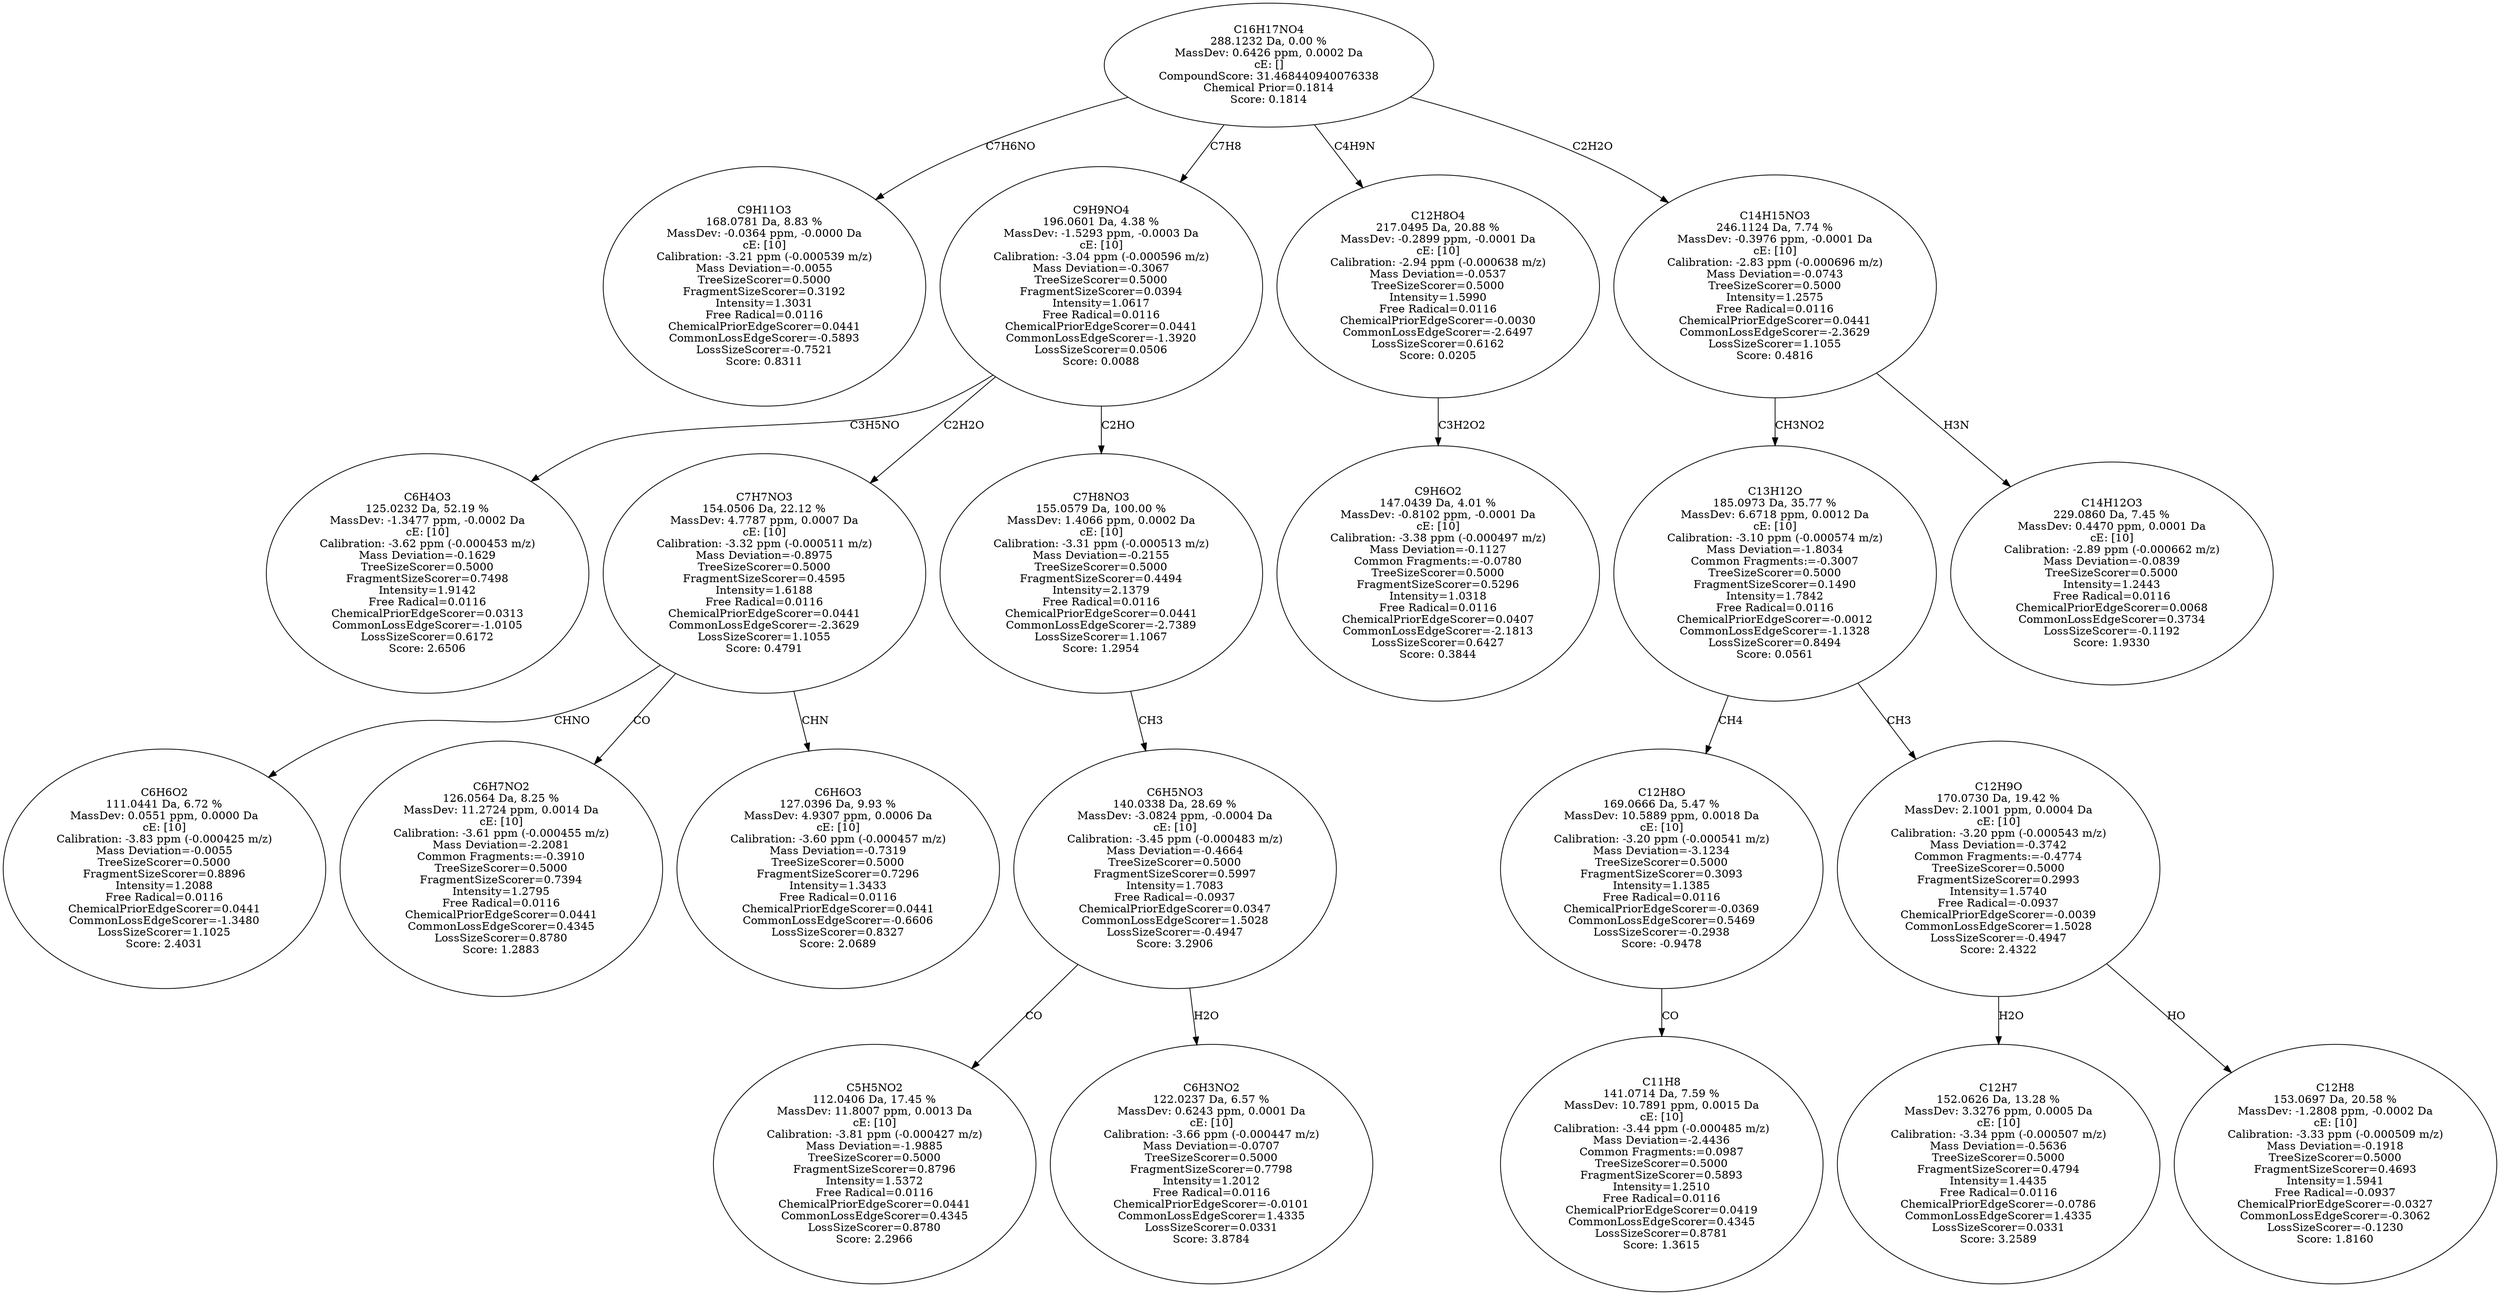 strict digraph {
v1 [label="C9H11O3\n168.0781 Da, 8.83 %\nMassDev: -0.0364 ppm, -0.0000 Da\ncE: [10]\nCalibration: -3.21 ppm (-0.000539 m/z)\nMass Deviation=-0.0055\nTreeSizeScorer=0.5000\nFragmentSizeScorer=0.3192\nIntensity=1.3031\nFree Radical=0.0116\nChemicalPriorEdgeScorer=0.0441\nCommonLossEdgeScorer=-0.5893\nLossSizeScorer=-0.7521\nScore: 0.8311"];
v2 [label="C6H4O3\n125.0232 Da, 52.19 %\nMassDev: -1.3477 ppm, -0.0002 Da\ncE: [10]\nCalibration: -3.62 ppm (-0.000453 m/z)\nMass Deviation=-0.1629\nTreeSizeScorer=0.5000\nFragmentSizeScorer=0.7498\nIntensity=1.9142\nFree Radical=0.0116\nChemicalPriorEdgeScorer=0.0313\nCommonLossEdgeScorer=-1.0105\nLossSizeScorer=0.6172\nScore: 2.6506"];
v3 [label="C6H6O2\n111.0441 Da, 6.72 %\nMassDev: 0.0551 ppm, 0.0000 Da\ncE: [10]\nCalibration: -3.83 ppm (-0.000425 m/z)\nMass Deviation=-0.0055\nTreeSizeScorer=0.5000\nFragmentSizeScorer=0.8896\nIntensity=1.2088\nFree Radical=0.0116\nChemicalPriorEdgeScorer=0.0441\nCommonLossEdgeScorer=-1.3480\nLossSizeScorer=1.1025\nScore: 2.4031"];
v4 [label="C6H7NO2\n126.0564 Da, 8.25 %\nMassDev: 11.2724 ppm, 0.0014 Da\ncE: [10]\nCalibration: -3.61 ppm (-0.000455 m/z)\nMass Deviation=-2.2081\nCommon Fragments:=-0.3910\nTreeSizeScorer=0.5000\nFragmentSizeScorer=0.7394\nIntensity=1.2795\nFree Radical=0.0116\nChemicalPriorEdgeScorer=0.0441\nCommonLossEdgeScorer=0.4345\nLossSizeScorer=0.8780\nScore: 1.2883"];
v5 [label="C6H6O3\n127.0396 Da, 9.93 %\nMassDev: 4.9307 ppm, 0.0006 Da\ncE: [10]\nCalibration: -3.60 ppm (-0.000457 m/z)\nMass Deviation=-0.7319\nTreeSizeScorer=0.5000\nFragmentSizeScorer=0.7296\nIntensity=1.3433\nFree Radical=0.0116\nChemicalPriorEdgeScorer=0.0441\nCommonLossEdgeScorer=-0.6606\nLossSizeScorer=0.8327\nScore: 2.0689"];
v6 [label="C7H7NO3\n154.0506 Da, 22.12 %\nMassDev: 4.7787 ppm, 0.0007 Da\ncE: [10]\nCalibration: -3.32 ppm (-0.000511 m/z)\nMass Deviation=-0.8975\nTreeSizeScorer=0.5000\nFragmentSizeScorer=0.4595\nIntensity=1.6188\nFree Radical=0.0116\nChemicalPriorEdgeScorer=0.0441\nCommonLossEdgeScorer=-2.3629\nLossSizeScorer=1.1055\nScore: 0.4791"];
v7 [label="C5H5NO2\n112.0406 Da, 17.45 %\nMassDev: 11.8007 ppm, 0.0013 Da\ncE: [10]\nCalibration: -3.81 ppm (-0.000427 m/z)\nMass Deviation=-1.9885\nTreeSizeScorer=0.5000\nFragmentSizeScorer=0.8796\nIntensity=1.5372\nFree Radical=0.0116\nChemicalPriorEdgeScorer=0.0441\nCommonLossEdgeScorer=0.4345\nLossSizeScorer=0.8780\nScore: 2.2966"];
v8 [label="C6H3NO2\n122.0237 Da, 6.57 %\nMassDev: 0.6243 ppm, 0.0001 Da\ncE: [10]\nCalibration: -3.66 ppm (-0.000447 m/z)\nMass Deviation=-0.0707\nTreeSizeScorer=0.5000\nFragmentSizeScorer=0.7798\nIntensity=1.2012\nFree Radical=0.0116\nChemicalPriorEdgeScorer=-0.0101\nCommonLossEdgeScorer=1.4335\nLossSizeScorer=0.0331\nScore: 3.8784"];
v9 [label="C6H5NO3\n140.0338 Da, 28.69 %\nMassDev: -3.0824 ppm, -0.0004 Da\ncE: [10]\nCalibration: -3.45 ppm (-0.000483 m/z)\nMass Deviation=-0.4664\nTreeSizeScorer=0.5000\nFragmentSizeScorer=0.5997\nIntensity=1.7083\nFree Radical=-0.0937\nChemicalPriorEdgeScorer=0.0347\nCommonLossEdgeScorer=1.5028\nLossSizeScorer=-0.4947\nScore: 3.2906"];
v10 [label="C7H8NO3\n155.0579 Da, 100.00 %\nMassDev: 1.4066 ppm, 0.0002 Da\ncE: [10]\nCalibration: -3.31 ppm (-0.000513 m/z)\nMass Deviation=-0.2155\nTreeSizeScorer=0.5000\nFragmentSizeScorer=0.4494\nIntensity=2.1379\nFree Radical=0.0116\nChemicalPriorEdgeScorer=0.0441\nCommonLossEdgeScorer=-2.7389\nLossSizeScorer=1.1067\nScore: 1.2954"];
v11 [label="C9H9NO4\n196.0601 Da, 4.38 %\nMassDev: -1.5293 ppm, -0.0003 Da\ncE: [10]\nCalibration: -3.04 ppm (-0.000596 m/z)\nMass Deviation=-0.3067\nTreeSizeScorer=0.5000\nFragmentSizeScorer=0.0394\nIntensity=1.0617\nFree Radical=0.0116\nChemicalPriorEdgeScorer=0.0441\nCommonLossEdgeScorer=-1.3920\nLossSizeScorer=0.0506\nScore: 0.0088"];
v12 [label="C9H6O2\n147.0439 Da, 4.01 %\nMassDev: -0.8102 ppm, -0.0001 Da\ncE: [10]\nCalibration: -3.38 ppm (-0.000497 m/z)\nMass Deviation=-0.1127\nCommon Fragments:=-0.0780\nTreeSizeScorer=0.5000\nFragmentSizeScorer=0.5296\nIntensity=1.0318\nFree Radical=0.0116\nChemicalPriorEdgeScorer=0.0407\nCommonLossEdgeScorer=-2.1813\nLossSizeScorer=0.6427\nScore: 0.3844"];
v13 [label="C12H8O4\n217.0495 Da, 20.88 %\nMassDev: -0.2899 ppm, -0.0001 Da\ncE: [10]\nCalibration: -2.94 ppm (-0.000638 m/z)\nMass Deviation=-0.0537\nTreeSizeScorer=0.5000\nIntensity=1.5990\nFree Radical=0.0116\nChemicalPriorEdgeScorer=-0.0030\nCommonLossEdgeScorer=-2.6497\nLossSizeScorer=0.6162\nScore: 0.0205"];
v14 [label="C11H8\n141.0714 Da, 7.59 %\nMassDev: 10.7891 ppm, 0.0015 Da\ncE: [10]\nCalibration: -3.44 ppm (-0.000485 m/z)\nMass Deviation=-2.4436\nCommon Fragments:=0.0987\nTreeSizeScorer=0.5000\nFragmentSizeScorer=0.5893\nIntensity=1.2510\nFree Radical=0.0116\nChemicalPriorEdgeScorer=0.0419\nCommonLossEdgeScorer=0.4345\nLossSizeScorer=0.8781\nScore: 1.3615"];
v15 [label="C12H8O\n169.0666 Da, 5.47 %\nMassDev: 10.5889 ppm, 0.0018 Da\ncE: [10]\nCalibration: -3.20 ppm (-0.000541 m/z)\nMass Deviation=-3.1234\nTreeSizeScorer=0.5000\nFragmentSizeScorer=0.3093\nIntensity=1.1385\nFree Radical=0.0116\nChemicalPriorEdgeScorer=-0.0369\nCommonLossEdgeScorer=0.5469\nLossSizeScorer=-0.2938\nScore: -0.9478"];
v16 [label="C12H7\n152.0626 Da, 13.28 %\nMassDev: 3.3276 ppm, 0.0005 Da\ncE: [10]\nCalibration: -3.34 ppm (-0.000507 m/z)\nMass Deviation=-0.5636\nTreeSizeScorer=0.5000\nFragmentSizeScorer=0.4794\nIntensity=1.4435\nFree Radical=0.0116\nChemicalPriorEdgeScorer=-0.0786\nCommonLossEdgeScorer=1.4335\nLossSizeScorer=0.0331\nScore: 3.2589"];
v17 [label="C12H8\n153.0697 Da, 20.58 %\nMassDev: -1.2808 ppm, -0.0002 Da\ncE: [10]\nCalibration: -3.33 ppm (-0.000509 m/z)\nMass Deviation=-0.1918\nTreeSizeScorer=0.5000\nFragmentSizeScorer=0.4693\nIntensity=1.5941\nFree Radical=-0.0937\nChemicalPriorEdgeScorer=-0.0327\nCommonLossEdgeScorer=-0.3062\nLossSizeScorer=-0.1230\nScore: 1.8160"];
v18 [label="C12H9O\n170.0730 Da, 19.42 %\nMassDev: 2.1001 ppm, 0.0004 Da\ncE: [10]\nCalibration: -3.20 ppm (-0.000543 m/z)\nMass Deviation=-0.3742\nCommon Fragments:=-0.4774\nTreeSizeScorer=0.5000\nFragmentSizeScorer=0.2993\nIntensity=1.5740\nFree Radical=-0.0937\nChemicalPriorEdgeScorer=-0.0039\nCommonLossEdgeScorer=1.5028\nLossSizeScorer=-0.4947\nScore: 2.4322"];
v19 [label="C13H12O\n185.0973 Da, 35.77 %\nMassDev: 6.6718 ppm, 0.0012 Da\ncE: [10]\nCalibration: -3.10 ppm (-0.000574 m/z)\nMass Deviation=-1.8034\nCommon Fragments:=-0.3007\nTreeSizeScorer=0.5000\nFragmentSizeScorer=0.1490\nIntensity=1.7842\nFree Radical=0.0116\nChemicalPriorEdgeScorer=-0.0012\nCommonLossEdgeScorer=-1.1328\nLossSizeScorer=0.8494\nScore: 0.0561"];
v20 [label="C14H12O3\n229.0860 Da, 7.45 %\nMassDev: 0.4470 ppm, 0.0001 Da\ncE: [10]\nCalibration: -2.89 ppm (-0.000662 m/z)\nMass Deviation=-0.0839\nTreeSizeScorer=0.5000\nIntensity=1.2443\nFree Radical=0.0116\nChemicalPriorEdgeScorer=0.0068\nCommonLossEdgeScorer=0.3734\nLossSizeScorer=-0.1192\nScore: 1.9330"];
v21 [label="C14H15NO3\n246.1124 Da, 7.74 %\nMassDev: -0.3976 ppm, -0.0001 Da\ncE: [10]\nCalibration: -2.83 ppm (-0.000696 m/z)\nMass Deviation=-0.0743\nTreeSizeScorer=0.5000\nIntensity=1.2575\nFree Radical=0.0116\nChemicalPriorEdgeScorer=0.0441\nCommonLossEdgeScorer=-2.3629\nLossSizeScorer=1.1055\nScore: 0.4816"];
v22 [label="C16H17NO4\n288.1232 Da, 0.00 %\nMassDev: 0.6426 ppm, 0.0002 Da\ncE: []\nCompoundScore: 31.468440940076338\nChemical Prior=0.1814\nScore: 0.1814"];
v22 -> v1 [label="C7H6NO"];
v11 -> v2 [label="C3H5NO"];
v6 -> v3 [label="CHNO"];
v6 -> v4 [label="CO"];
v6 -> v5 [label="CHN"];
v11 -> v6 [label="C2H2O"];
v9 -> v7 [label="CO"];
v9 -> v8 [label="H2O"];
v10 -> v9 [label="CH3"];
v11 -> v10 [label="C2HO"];
v22 -> v11 [label="C7H8"];
v13 -> v12 [label="C3H2O2"];
v22 -> v13 [label="C4H9N"];
v15 -> v14 [label="CO"];
v19 -> v15 [label="CH4"];
v18 -> v16 [label="H2O"];
v18 -> v17 [label="HO"];
v19 -> v18 [label="CH3"];
v21 -> v19 [label="CH3NO2"];
v21 -> v20 [label="H3N"];
v22 -> v21 [label="C2H2O"];
}